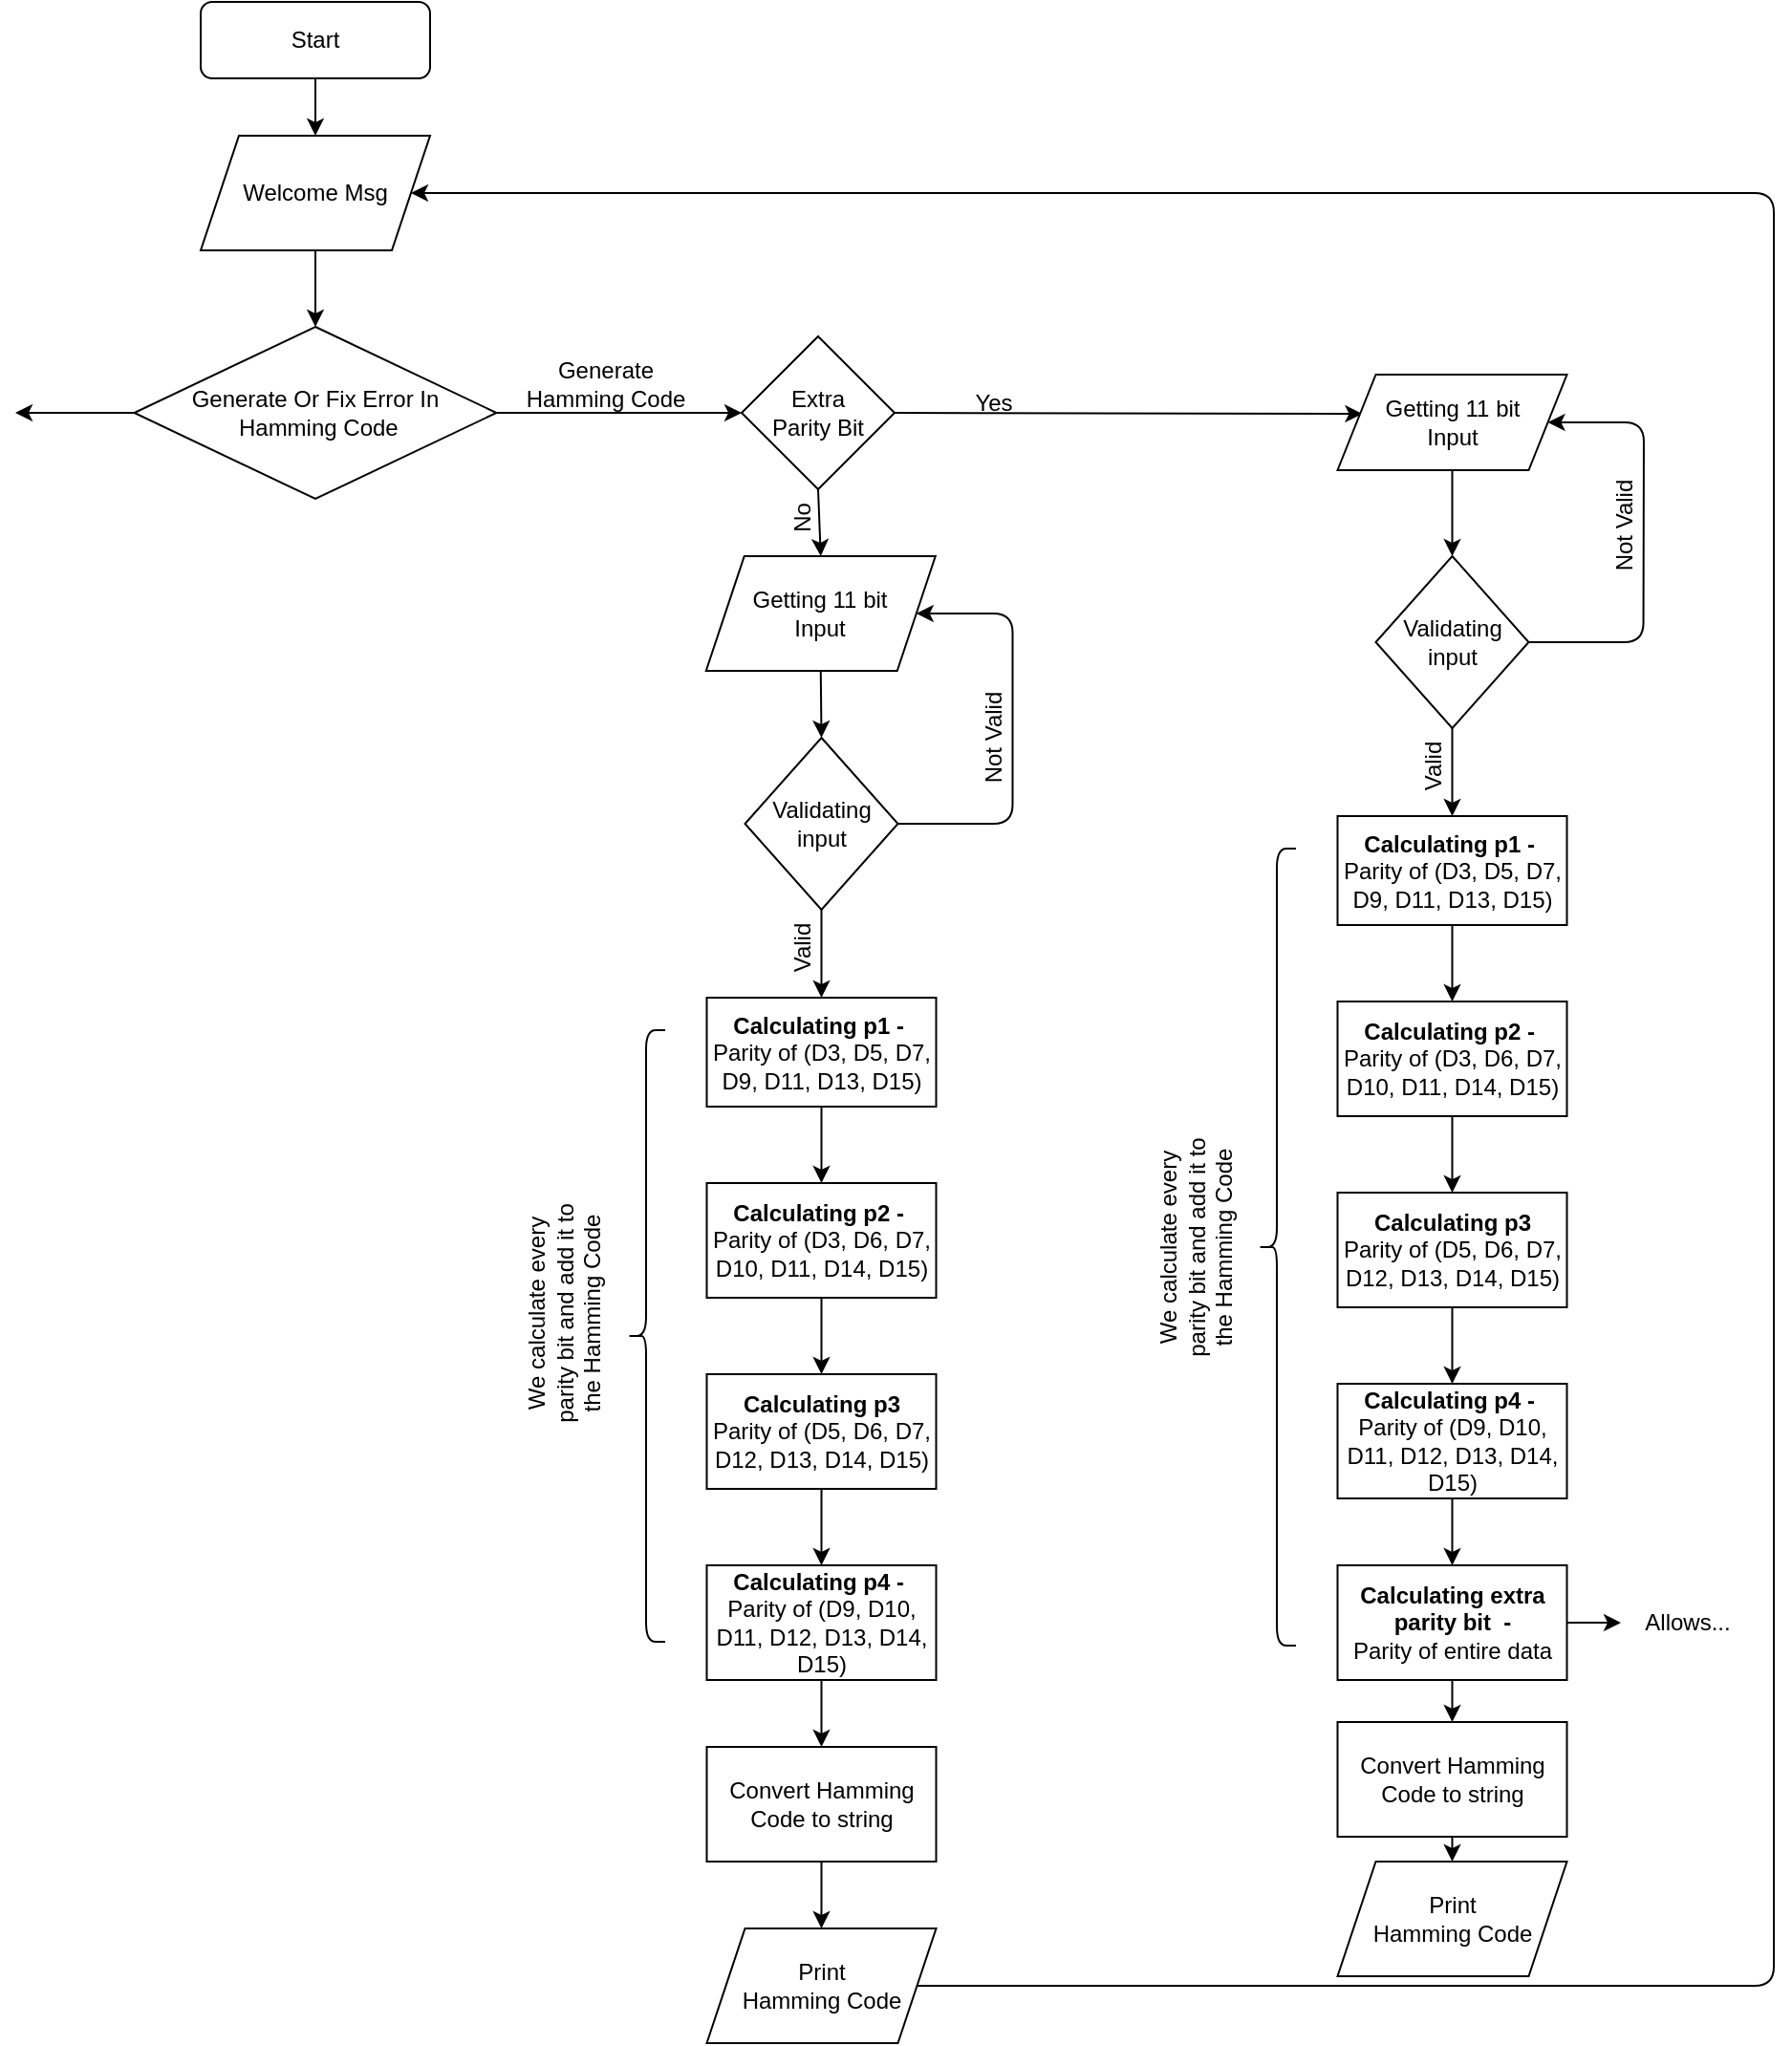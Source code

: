 <mxfile version="14.7.4" type="github">
  <diagram id="C5RBs43oDa-KdzZeNtuy" name="Page-1">
    <mxGraphModel dx="1221" dy="695" grid="1" gridSize="10" guides="1" tooltips="1" connect="1" arrows="1" fold="1" page="1" pageScale="1" pageWidth="1654" pageHeight="1169" math="0" shadow="0">
      <root>
        <mxCell id="WIyWlLk6GJQsqaUBKTNV-0" />
        <mxCell id="WIyWlLk6GJQsqaUBKTNV-1" parent="WIyWlLk6GJQsqaUBKTNV-0" />
        <mxCell id="xXMIpHP0vvAsFntQTSwB-5" value="Welcome Msg" style="shape=parallelogram;perimeter=parallelogramPerimeter;whiteSpace=wrap;html=1;fixedSize=1;" vertex="1" parent="WIyWlLk6GJQsqaUBKTNV-1">
          <mxGeometry x="817" y="160" width="120" height="60" as="geometry" />
        </mxCell>
        <mxCell id="xXMIpHP0vvAsFntQTSwB-6" value="" style="endArrow=classic;html=1;exitX=0.5;exitY=1;exitDx=0;exitDy=0;" edge="1" parent="WIyWlLk6GJQsqaUBKTNV-1" target="xXMIpHP0vvAsFntQTSwB-5">
          <mxGeometry width="50" height="50" relative="1" as="geometry">
            <mxPoint x="877" y="130" as="sourcePoint" />
            <mxPoint x="880" y="200" as="targetPoint" />
          </mxGeometry>
        </mxCell>
        <mxCell id="xXMIpHP0vvAsFntQTSwB-7" value="Generate Or Fix Error In&lt;br&gt;&amp;nbsp;Hamming Code" style="rhombus;whiteSpace=wrap;html=1;" vertex="1" parent="WIyWlLk6GJQsqaUBKTNV-1">
          <mxGeometry x="782.25" y="260" width="189.5" height="90" as="geometry" />
        </mxCell>
        <mxCell id="xXMIpHP0vvAsFntQTSwB-8" value="" style="endArrow=classic;html=1;exitX=0.5;exitY=1;exitDx=0;exitDy=0;" edge="1" parent="WIyWlLk6GJQsqaUBKTNV-1" source="xXMIpHP0vvAsFntQTSwB-5" target="xXMIpHP0vvAsFntQTSwB-7">
          <mxGeometry width="50" height="50" relative="1" as="geometry">
            <mxPoint x="610" y="360" as="sourcePoint" />
            <mxPoint x="660" y="310" as="targetPoint" />
          </mxGeometry>
        </mxCell>
        <mxCell id="xXMIpHP0vvAsFntQTSwB-10" value="Start" style="rounded=1;whiteSpace=wrap;html=1;" vertex="1" parent="WIyWlLk6GJQsqaUBKTNV-1">
          <mxGeometry x="817" y="90" width="120" height="40" as="geometry" />
        </mxCell>
        <mxCell id="xXMIpHP0vvAsFntQTSwB-11" value="" style="endArrow=classic;html=1;exitX=0;exitY=0.5;exitDx=0;exitDy=0;" edge="1" parent="WIyWlLk6GJQsqaUBKTNV-1" source="xXMIpHP0vvAsFntQTSwB-7">
          <mxGeometry width="50" height="50" relative="1" as="geometry">
            <mxPoint x="700" y="490" as="sourcePoint" />
            <mxPoint x="720" y="305" as="targetPoint" />
          </mxGeometry>
        </mxCell>
        <mxCell id="xXMIpHP0vvAsFntQTSwB-12" value="" style="endArrow=classic;html=1;exitX=1;exitY=0.5;exitDx=0;exitDy=0;" edge="1" parent="WIyWlLk6GJQsqaUBKTNV-1" source="xXMIpHP0vvAsFntQTSwB-7">
          <mxGeometry width="50" height="50" relative="1" as="geometry">
            <mxPoint x="660" y="530" as="sourcePoint" />
            <mxPoint x="1100" y="305" as="targetPoint" />
          </mxGeometry>
        </mxCell>
        <mxCell id="xXMIpHP0vvAsFntQTSwB-13" value="Generate Hamming Code" style="text;html=1;strokeColor=none;fillColor=none;align=center;verticalAlign=middle;whiteSpace=wrap;rounded=0;" vertex="1" parent="WIyWlLk6GJQsqaUBKTNV-1">
          <mxGeometry x="980" y="280" width="98.25" height="20" as="geometry" />
        </mxCell>
        <mxCell id="xXMIpHP0vvAsFntQTSwB-14" value="Getting 11 bit&lt;br&gt;Input" style="shape=parallelogram;perimeter=parallelogramPerimeter;whiteSpace=wrap;html=1;fixedSize=1;" vertex="1" parent="WIyWlLk6GJQsqaUBKTNV-1">
          <mxGeometry x="1081.38" y="380" width="120" height="60" as="geometry" />
        </mxCell>
        <mxCell id="xXMIpHP0vvAsFntQTSwB-16" value="" style="endArrow=classic;html=1;exitX=0.5;exitY=1;exitDx=0;exitDy=0;entryX=0.5;entryY=0;entryDx=0;entryDy=0;" edge="1" parent="WIyWlLk6GJQsqaUBKTNV-1" source="xXMIpHP0vvAsFntQTSwB-14">
          <mxGeometry width="50" height="50" relative="1" as="geometry">
            <mxPoint x="801.75" y="595" as="sourcePoint" />
            <mxPoint x="1141.75" y="475" as="targetPoint" />
          </mxGeometry>
        </mxCell>
        <mxCell id="xXMIpHP0vvAsFntQTSwB-17" value="" style="endArrow=classic;html=1;exitX=0.5;exitY=1;exitDx=0;exitDy=0;entryX=0.5;entryY=0;entryDx=0;entryDy=0;" edge="1" parent="WIyWlLk6GJQsqaUBKTNV-1" source="xXMIpHP0vvAsFntQTSwB-39" target="xXMIpHP0vvAsFntQTSwB-18">
          <mxGeometry width="50" height="50" relative="1" as="geometry">
            <mxPoint x="1141.75" y="571" as="sourcePoint" />
            <mxPoint x="1141.25" y="606" as="targetPoint" />
          </mxGeometry>
        </mxCell>
        <mxCell id="xXMIpHP0vvAsFntQTSwB-18" value="&lt;b&gt;Calculating p1 -&amp;nbsp;&lt;br&gt;&lt;/b&gt;Parity of (D3, D5, D7, D9, D11, D13, D15)" style="rounded=0;whiteSpace=wrap;html=1;" vertex="1" parent="WIyWlLk6GJQsqaUBKTNV-1">
          <mxGeometry x="1081.75" y="611" width="120" height="57" as="geometry" />
        </mxCell>
        <mxCell id="xXMIpHP0vvAsFntQTSwB-21" value="" style="endArrow=classic;html=1;exitX=0.5;exitY=1;exitDx=0;exitDy=0;" edge="1" parent="WIyWlLk6GJQsqaUBKTNV-1">
          <mxGeometry width="50" height="50" relative="1" as="geometry">
            <mxPoint x="1141.75" y="668" as="sourcePoint" />
            <mxPoint x="1141.75" y="708" as="targetPoint" />
          </mxGeometry>
        </mxCell>
        <mxCell id="xXMIpHP0vvAsFntQTSwB-22" value="&lt;b&gt;Calculating p2 -&amp;nbsp;&lt;/b&gt;&lt;br&gt;Parity of (D3, D6, D7, D10, D11, D14, D15)" style="rounded=0;whiteSpace=wrap;html=1;" vertex="1" parent="WIyWlLk6GJQsqaUBKTNV-1">
          <mxGeometry x="1081.75" y="708" width="120" height="60" as="geometry" />
        </mxCell>
        <mxCell id="xXMIpHP0vvAsFntQTSwB-23" value="" style="endArrow=classic;html=1;exitX=0.5;exitY=1;exitDx=0;exitDy=0;" edge="1" parent="WIyWlLk6GJQsqaUBKTNV-1">
          <mxGeometry width="50" height="50" relative="1" as="geometry">
            <mxPoint x="1141.75" y="768" as="sourcePoint" />
            <mxPoint x="1141.75" y="808" as="targetPoint" />
          </mxGeometry>
        </mxCell>
        <mxCell id="xXMIpHP0vvAsFntQTSwB-24" value="&lt;b&gt;Calculating p3&lt;/b&gt;&lt;br&gt;Parity of (D5, D6, D7, D12, D13, D14, D15)" style="rounded=0;whiteSpace=wrap;html=1;" vertex="1" parent="WIyWlLk6GJQsqaUBKTNV-1">
          <mxGeometry x="1081.75" y="808" width="120" height="60" as="geometry" />
        </mxCell>
        <mxCell id="xXMIpHP0vvAsFntQTSwB-25" value="" style="endArrow=classic;html=1;exitX=0.5;exitY=1;exitDx=0;exitDy=0;" edge="1" parent="WIyWlLk6GJQsqaUBKTNV-1">
          <mxGeometry width="50" height="50" relative="1" as="geometry">
            <mxPoint x="1141.75" y="868" as="sourcePoint" />
            <mxPoint x="1141.75" y="908" as="targetPoint" />
          </mxGeometry>
        </mxCell>
        <mxCell id="xXMIpHP0vvAsFntQTSwB-26" value="&lt;b&gt;Calculating p4 -&amp;nbsp;&lt;/b&gt;&lt;br&gt;Parity of (D9, D10, D11, D12, D13, D14, D15)" style="rounded=0;whiteSpace=wrap;html=1;" vertex="1" parent="WIyWlLk6GJQsqaUBKTNV-1">
          <mxGeometry x="1081.75" y="908" width="120" height="60" as="geometry" />
        </mxCell>
        <mxCell id="xXMIpHP0vvAsFntQTSwB-35" value="Convert Hamming Code to string" style="rounded=0;whiteSpace=wrap;html=1;" vertex="1" parent="WIyWlLk6GJQsqaUBKTNV-1">
          <mxGeometry x="1081.75" y="1003" width="120" height="60" as="geometry" />
        </mxCell>
        <mxCell id="xXMIpHP0vvAsFntQTSwB-36" value="" style="endArrow=classic;html=1;exitX=0.5;exitY=1;exitDx=0;exitDy=0;entryX=0.5;entryY=0;entryDx=0;entryDy=0;" edge="1" parent="WIyWlLk6GJQsqaUBKTNV-1" target="xXMIpHP0vvAsFntQTSwB-35">
          <mxGeometry width="50" height="50" relative="1" as="geometry">
            <mxPoint x="1141.75" y="968" as="sourcePoint" />
            <mxPoint x="851.75" y="1073" as="targetPoint" />
          </mxGeometry>
        </mxCell>
        <mxCell id="xXMIpHP0vvAsFntQTSwB-37" value="Print &lt;br&gt;Hamming Code" style="shape=parallelogram;perimeter=parallelogramPerimeter;whiteSpace=wrap;html=1;fixedSize=1;" vertex="1" parent="WIyWlLk6GJQsqaUBKTNV-1">
          <mxGeometry x="1081.75" y="1098" width="120" height="60" as="geometry" />
        </mxCell>
        <mxCell id="xXMIpHP0vvAsFntQTSwB-38" value="" style="endArrow=classic;html=1;exitX=0.5;exitY=1;exitDx=0;exitDy=0;entryX=0.5;entryY=0;entryDx=0;entryDy=0;" edge="1" parent="WIyWlLk6GJQsqaUBKTNV-1" source="xXMIpHP0vvAsFntQTSwB-35" target="xXMIpHP0vvAsFntQTSwB-37">
          <mxGeometry width="50" height="50" relative="1" as="geometry">
            <mxPoint x="1171.75" y="978" as="sourcePoint" />
            <mxPoint x="1171.75" y="1013" as="targetPoint" />
          </mxGeometry>
        </mxCell>
        <mxCell id="xXMIpHP0vvAsFntQTSwB-39" value="&amp;nbsp;Validating&amp;nbsp;&lt;br&gt;input" style="rhombus;whiteSpace=wrap;html=1;" vertex="1" parent="WIyWlLk6GJQsqaUBKTNV-1">
          <mxGeometry x="1101.75" y="475" width="80" height="90" as="geometry" />
        </mxCell>
        <mxCell id="xXMIpHP0vvAsFntQTSwB-42" value="" style="endArrow=classic;html=1;exitX=1;exitY=0.5;exitDx=0;exitDy=0;entryX=1;entryY=0.5;entryDx=0;entryDy=0;" edge="1" parent="WIyWlLk6GJQsqaUBKTNV-1" source="xXMIpHP0vvAsFntQTSwB-39" target="xXMIpHP0vvAsFntQTSwB-14">
          <mxGeometry width="50" height="50" relative="1" as="geometry">
            <mxPoint x="911.75" y="575" as="sourcePoint" />
            <mxPoint x="961.75" y="525" as="targetPoint" />
            <Array as="points">
              <mxPoint x="1241.75" y="520" />
              <mxPoint x="1241.75" y="410" />
            </Array>
          </mxGeometry>
        </mxCell>
        <mxCell id="xXMIpHP0vvAsFntQTSwB-43" value="Not Valid" style="text;html=1;strokeColor=none;fillColor=none;align=center;verticalAlign=middle;whiteSpace=wrap;rounded=0;rotation=-90;" vertex="1" parent="WIyWlLk6GJQsqaUBKTNV-1">
          <mxGeometry x="1201.75" y="465" width="60" height="20" as="geometry" />
        </mxCell>
        <mxCell id="xXMIpHP0vvAsFntQTSwB-47" value="Valid" style="text;html=1;strokeColor=none;fillColor=none;align=center;verticalAlign=middle;whiteSpace=wrap;rounded=0;rotation=-90;" vertex="1" parent="WIyWlLk6GJQsqaUBKTNV-1">
          <mxGeometry x="1111.75" y="575" width="40" height="20" as="geometry" />
        </mxCell>
        <mxCell id="xXMIpHP0vvAsFntQTSwB-50" value="" style="endArrow=classic;html=1;exitX=1;exitY=0.5;exitDx=0;exitDy=0;entryX=1;entryY=0.5;entryDx=0;entryDy=0;" edge="1" parent="WIyWlLk6GJQsqaUBKTNV-1" source="xXMIpHP0vvAsFntQTSwB-37" target="xXMIpHP0vvAsFntQTSwB-5">
          <mxGeometry width="50" height="50" relative="1" as="geometry">
            <mxPoint x="1090" y="560" as="sourcePoint" />
            <mxPoint x="1500" y="280" as="targetPoint" />
            <Array as="points">
              <mxPoint x="1640" y="1128" />
              <mxPoint x="1640" y="660" />
              <mxPoint x="1640" y="190" />
            </Array>
          </mxGeometry>
        </mxCell>
        <mxCell id="xXMIpHP0vvAsFntQTSwB-51" value="" style="group" vertex="1" connectable="0" parent="WIyWlLk6GJQsqaUBKTNV-1">
          <mxGeometry x="985" y="628" width="75" height="320" as="geometry" />
        </mxCell>
        <mxCell id="xXMIpHP0vvAsFntQTSwB-31" value="&lt;br&gt;We calculate every parity bit and add it to the Hamming Code" style="text;html=1;strokeColor=none;fillColor=none;align=center;verticalAlign=middle;whiteSpace=wrap;rounded=0;rotation=-90;" vertex="1" parent="xXMIpHP0vvAsFntQTSwB-51">
          <mxGeometry x="-45" y="133" width="120" height="30" as="geometry" />
        </mxCell>
        <mxCell id="xXMIpHP0vvAsFntQTSwB-32" value="" style="shape=curlyBracket;whiteSpace=wrap;html=1;rounded=1;" vertex="1" parent="xXMIpHP0vvAsFntQTSwB-51">
          <mxGeometry x="55" width="20" height="320" as="geometry" />
        </mxCell>
        <mxCell id="xXMIpHP0vvAsFntQTSwB-52" value="Extra &lt;br&gt;Parity Bit" style="rhombus;whiteSpace=wrap;html=1;" vertex="1" parent="WIyWlLk6GJQsqaUBKTNV-1">
          <mxGeometry x="1100" y="265" width="80" height="80" as="geometry" />
        </mxCell>
        <mxCell id="xXMIpHP0vvAsFntQTSwB-53" value="" style="endArrow=classic;html=1;exitX=0.5;exitY=1;exitDx=0;exitDy=0;entryX=0.5;entryY=0;entryDx=0;entryDy=0;" edge="1" parent="WIyWlLk6GJQsqaUBKTNV-1" source="xXMIpHP0vvAsFntQTSwB-52" target="xXMIpHP0vvAsFntQTSwB-14">
          <mxGeometry width="50" height="50" relative="1" as="geometry">
            <mxPoint x="830" y="280" as="sourcePoint" />
            <mxPoint x="880" y="230" as="targetPoint" />
          </mxGeometry>
        </mxCell>
        <mxCell id="xXMIpHP0vvAsFntQTSwB-57" value="No" style="text;html=1;strokeColor=none;fillColor=none;align=center;verticalAlign=middle;whiteSpace=wrap;rounded=0;rotation=-90;" vertex="1" parent="WIyWlLk6GJQsqaUBKTNV-1">
          <mxGeometry x="1111.75" y="350" width="40" height="20" as="geometry" />
        </mxCell>
        <mxCell id="xXMIpHP0vvAsFntQTSwB-58" value="" style="endArrow=classic;html=1;exitX=1;exitY=0.5;exitDx=0;exitDy=0;entryX=0.108;entryY=0.41;entryDx=0;entryDy=0;entryPerimeter=0;" edge="1" parent="WIyWlLk6GJQsqaUBKTNV-1" source="xXMIpHP0vvAsFntQTSwB-52" target="xXMIpHP0vvAsFntQTSwB-61">
          <mxGeometry width="50" height="50" relative="1" as="geometry">
            <mxPoint x="1440" y="360" as="sourcePoint" />
            <mxPoint x="1420" y="305" as="targetPoint" />
          </mxGeometry>
        </mxCell>
        <mxCell id="xXMIpHP0vvAsFntQTSwB-59" value="Yes" style="text;html=1;strokeColor=none;fillColor=none;align=center;verticalAlign=middle;whiteSpace=wrap;rounded=0;" vertex="1" parent="WIyWlLk6GJQsqaUBKTNV-1">
          <mxGeometry x="1211.75" y="290" width="40" height="20" as="geometry" />
        </mxCell>
        <mxCell id="xXMIpHP0vvAsFntQTSwB-61" value="Getting 11 bit&lt;br&gt;Input" style="shape=parallelogram;perimeter=parallelogramPerimeter;whiteSpace=wrap;html=1;fixedSize=1;" vertex="1" parent="WIyWlLk6GJQsqaUBKTNV-1">
          <mxGeometry x="1411.75" y="285" width="120" height="50" as="geometry" />
        </mxCell>
        <mxCell id="xXMIpHP0vvAsFntQTSwB-62" value="" style="endArrow=classic;html=1;entryX=0.5;entryY=0;entryDx=0;entryDy=0;" edge="1" parent="WIyWlLk6GJQsqaUBKTNV-1" source="xXMIpHP0vvAsFntQTSwB-61">
          <mxGeometry width="50" height="50" relative="1" as="geometry">
            <mxPoint x="1131.75" y="500" as="sourcePoint" />
            <mxPoint x="1471.75" y="380" as="targetPoint" />
          </mxGeometry>
        </mxCell>
        <mxCell id="xXMIpHP0vvAsFntQTSwB-63" value="" style="endArrow=classic;html=1;exitX=0.5;exitY=1;exitDx=0;exitDy=0;entryX=0.5;entryY=0;entryDx=0;entryDy=0;" edge="1" parent="WIyWlLk6GJQsqaUBKTNV-1" source="xXMIpHP0vvAsFntQTSwB-74" target="xXMIpHP0vvAsFntQTSwB-64">
          <mxGeometry width="50" height="50" relative="1" as="geometry">
            <mxPoint x="1471.75" y="476" as="sourcePoint" />
            <mxPoint x="1471.25" y="511" as="targetPoint" />
          </mxGeometry>
        </mxCell>
        <mxCell id="xXMIpHP0vvAsFntQTSwB-64" value="&lt;b&gt;Calculating p1 -&amp;nbsp;&lt;br&gt;&lt;/b&gt;Parity of (D3, D5, D7, D9, D11, D13, D15)" style="rounded=0;whiteSpace=wrap;html=1;" vertex="1" parent="WIyWlLk6GJQsqaUBKTNV-1">
          <mxGeometry x="1411.75" y="516" width="120" height="57" as="geometry" />
        </mxCell>
        <mxCell id="xXMIpHP0vvAsFntQTSwB-65" value="" style="endArrow=classic;html=1;exitX=0.5;exitY=1;exitDx=0;exitDy=0;" edge="1" parent="WIyWlLk6GJQsqaUBKTNV-1">
          <mxGeometry width="50" height="50" relative="1" as="geometry">
            <mxPoint x="1471.75" y="573" as="sourcePoint" />
            <mxPoint x="1471.75" y="613" as="targetPoint" />
          </mxGeometry>
        </mxCell>
        <mxCell id="xXMIpHP0vvAsFntQTSwB-66" value="&lt;b&gt;Calculating p2 -&amp;nbsp;&lt;/b&gt;&lt;br&gt;Parity of (D3, D6, D7, D10, D11, D14, D15)" style="rounded=0;whiteSpace=wrap;html=1;" vertex="1" parent="WIyWlLk6GJQsqaUBKTNV-1">
          <mxGeometry x="1411.75" y="613" width="120" height="60" as="geometry" />
        </mxCell>
        <mxCell id="xXMIpHP0vvAsFntQTSwB-67" value="" style="endArrow=classic;html=1;exitX=0.5;exitY=1;exitDx=0;exitDy=0;" edge="1" parent="WIyWlLk6GJQsqaUBKTNV-1">
          <mxGeometry width="50" height="50" relative="1" as="geometry">
            <mxPoint x="1471.75" y="673" as="sourcePoint" />
            <mxPoint x="1471.75" y="713" as="targetPoint" />
          </mxGeometry>
        </mxCell>
        <mxCell id="xXMIpHP0vvAsFntQTSwB-68" value="&lt;b&gt;Calculating p3&lt;/b&gt;&lt;br&gt;Parity of (D5, D6, D7, D12, D13, D14, D15)" style="rounded=0;whiteSpace=wrap;html=1;" vertex="1" parent="WIyWlLk6GJQsqaUBKTNV-1">
          <mxGeometry x="1411.75" y="713" width="120" height="60" as="geometry" />
        </mxCell>
        <mxCell id="xXMIpHP0vvAsFntQTSwB-69" value="" style="endArrow=classic;html=1;exitX=0.5;exitY=1;exitDx=0;exitDy=0;" edge="1" parent="WIyWlLk6GJQsqaUBKTNV-1">
          <mxGeometry width="50" height="50" relative="1" as="geometry">
            <mxPoint x="1471.75" y="773" as="sourcePoint" />
            <mxPoint x="1471.75" y="813" as="targetPoint" />
          </mxGeometry>
        </mxCell>
        <mxCell id="xXMIpHP0vvAsFntQTSwB-70" value="&lt;b&gt;Calculating p4 -&amp;nbsp;&lt;/b&gt;&lt;br&gt;Parity of (D9, D10, D11, D12, D13, D14, D15)" style="rounded=0;whiteSpace=wrap;html=1;" vertex="1" parent="WIyWlLk6GJQsqaUBKTNV-1">
          <mxGeometry x="1411.75" y="813" width="120" height="60" as="geometry" />
        </mxCell>
        <mxCell id="xXMIpHP0vvAsFntQTSwB-71" value="&lt;b&gt;Calculating extra parity bit&amp;nbsp; - &lt;/b&gt;&lt;br&gt;Parity of entire data" style="rounded=0;whiteSpace=wrap;html=1;" vertex="1" parent="WIyWlLk6GJQsqaUBKTNV-1">
          <mxGeometry x="1411.75" y="908" width="120" height="60" as="geometry" />
        </mxCell>
        <mxCell id="xXMIpHP0vvAsFntQTSwB-72" value="" style="endArrow=classic;html=1;exitX=0.5;exitY=1;exitDx=0;exitDy=0;entryX=0.5;entryY=0;entryDx=0;entryDy=0;" edge="1" parent="WIyWlLk6GJQsqaUBKTNV-1" target="xXMIpHP0vvAsFntQTSwB-71">
          <mxGeometry width="50" height="50" relative="1" as="geometry">
            <mxPoint x="1471.75" y="873" as="sourcePoint" />
            <mxPoint x="1181.75" y="978" as="targetPoint" />
          </mxGeometry>
        </mxCell>
        <mxCell id="xXMIpHP0vvAsFntQTSwB-74" value="&amp;nbsp;Validating&amp;nbsp;&lt;br&gt;input" style="rhombus;whiteSpace=wrap;html=1;" vertex="1" parent="WIyWlLk6GJQsqaUBKTNV-1">
          <mxGeometry x="1431.75" y="380" width="80" height="90" as="geometry" />
        </mxCell>
        <mxCell id="xXMIpHP0vvAsFntQTSwB-75" value="" style="endArrow=classic;html=1;exitX=1;exitY=0.5;exitDx=0;exitDy=0;entryX=1;entryY=0.5;entryDx=0;entryDy=0;" edge="1" parent="WIyWlLk6GJQsqaUBKTNV-1" source="xXMIpHP0vvAsFntQTSwB-74" target="xXMIpHP0vvAsFntQTSwB-61">
          <mxGeometry width="50" height="50" relative="1" as="geometry">
            <mxPoint x="1241.75" y="480" as="sourcePoint" />
            <mxPoint x="1291.75" y="430" as="targetPoint" />
            <Array as="points">
              <mxPoint x="1571.75" y="425" />
              <mxPoint x="1572" y="310" />
            </Array>
          </mxGeometry>
        </mxCell>
        <mxCell id="xXMIpHP0vvAsFntQTSwB-76" value="Not Valid" style="text;html=1;strokeColor=none;fillColor=none;align=center;verticalAlign=middle;whiteSpace=wrap;rounded=0;rotation=-90;" vertex="1" parent="WIyWlLk6GJQsqaUBKTNV-1">
          <mxGeometry x="1531.75" y="354" width="60" height="20" as="geometry" />
        </mxCell>
        <mxCell id="xXMIpHP0vvAsFntQTSwB-77" value="Valid" style="text;html=1;strokeColor=none;fillColor=none;align=center;verticalAlign=middle;whiteSpace=wrap;rounded=0;rotation=-90;" vertex="1" parent="WIyWlLk6GJQsqaUBKTNV-1">
          <mxGeometry x="1441.75" y="480" width="40" height="20" as="geometry" />
        </mxCell>
        <mxCell id="xXMIpHP0vvAsFntQTSwB-78" value="" style="group" vertex="1" connectable="0" parent="WIyWlLk6GJQsqaUBKTNV-1">
          <mxGeometry x="1315" y="533" width="75" height="417" as="geometry" />
        </mxCell>
        <mxCell id="xXMIpHP0vvAsFntQTSwB-79" value="&lt;br&gt;We calculate every parity bit and add it to the Hamming Code" style="text;html=1;strokeColor=none;fillColor=none;align=center;verticalAlign=middle;whiteSpace=wrap;rounded=0;rotation=-90;" vertex="1" parent="xXMIpHP0vvAsFntQTSwB-78">
          <mxGeometry x="-45" y="188.956" width="120" height="39.094" as="geometry" />
        </mxCell>
        <mxCell id="xXMIpHP0vvAsFntQTSwB-80" value="" style="shape=curlyBracket;whiteSpace=wrap;html=1;rounded=1;" vertex="1" parent="xXMIpHP0vvAsFntQTSwB-78">
          <mxGeometry x="55" width="20" height="417" as="geometry" />
        </mxCell>
        <mxCell id="xXMIpHP0vvAsFntQTSwB-82" value="Allows..." style="text;html=1;strokeColor=none;fillColor=none;align=center;verticalAlign=middle;whiteSpace=wrap;rounded=0;" vertex="1" parent="WIyWlLk6GJQsqaUBKTNV-1">
          <mxGeometry x="1560" y="898" width="70" height="80" as="geometry" />
        </mxCell>
        <mxCell id="xXMIpHP0vvAsFntQTSwB-83" value="" style="endArrow=classic;html=1;exitX=1;exitY=0.5;exitDx=0;exitDy=0;entryX=0;entryY=0.5;entryDx=0;entryDy=0;" edge="1" parent="WIyWlLk6GJQsqaUBKTNV-1" source="xXMIpHP0vvAsFntQTSwB-71" target="xXMIpHP0vvAsFntQTSwB-82">
          <mxGeometry width="50" height="50" relative="1" as="geometry">
            <mxPoint x="1600" y="930" as="sourcePoint" />
            <mxPoint x="1650" y="880" as="targetPoint" />
          </mxGeometry>
        </mxCell>
        <mxCell id="xXMIpHP0vvAsFntQTSwB-84" value="Convert Hamming Code to string" style="rounded=0;whiteSpace=wrap;html=1;" vertex="1" parent="WIyWlLk6GJQsqaUBKTNV-1">
          <mxGeometry x="1411.75" y="990" width="120" height="60" as="geometry" />
        </mxCell>
        <mxCell id="xXMIpHP0vvAsFntQTSwB-85" value="Print &lt;br&gt;Hamming Code" style="shape=parallelogram;perimeter=parallelogramPerimeter;whiteSpace=wrap;html=1;fixedSize=1;" vertex="1" parent="WIyWlLk6GJQsqaUBKTNV-1">
          <mxGeometry x="1411.75" y="1063" width="120" height="60" as="geometry" />
        </mxCell>
        <mxCell id="xXMIpHP0vvAsFntQTSwB-86" value="" style="endArrow=classic;html=1;exitX=0.5;exitY=1;exitDx=0;exitDy=0;entryX=0.5;entryY=0;entryDx=0;entryDy=0;" edge="1" parent="WIyWlLk6GJQsqaUBKTNV-1" source="xXMIpHP0vvAsFntQTSwB-84" target="xXMIpHP0vvAsFntQTSwB-85">
          <mxGeometry width="50" height="50" relative="1" as="geometry">
            <mxPoint x="1501.75" y="965" as="sourcePoint" />
            <mxPoint x="1501.75" y="1000" as="targetPoint" />
          </mxGeometry>
        </mxCell>
        <mxCell id="xXMIpHP0vvAsFntQTSwB-87" value="" style="endArrow=classic;html=1;exitX=0.5;exitY=1;exitDx=0;exitDy=0;entryX=0.5;entryY=0;entryDx=0;entryDy=0;" edge="1" parent="WIyWlLk6GJQsqaUBKTNV-1" source="xXMIpHP0vvAsFntQTSwB-71" target="xXMIpHP0vvAsFntQTSwB-84">
          <mxGeometry width="50" height="50" relative="1" as="geometry">
            <mxPoint x="1157.75" y="978" as="sourcePoint" />
            <mxPoint x="1157.75" y="1013" as="targetPoint" />
          </mxGeometry>
        </mxCell>
      </root>
    </mxGraphModel>
  </diagram>
</mxfile>
